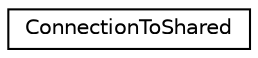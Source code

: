 digraph "Graphical Class Hierarchy"
{
  edge [fontname="Helvetica",fontsize="10",labelfontname="Helvetica",labelfontsize="10"];
  node [fontname="Helvetica",fontsize="10",shape=record];
  rankdir="LR";
  Node1 [label="ConnectionToShared",height=0.2,width=0.4,color="black", fillcolor="white", style="filled",URL="$class_connection_to_shared.html",tooltip="Una conexión al Shared Server, para hacer un request y esperar por la respuesta. "];
}
